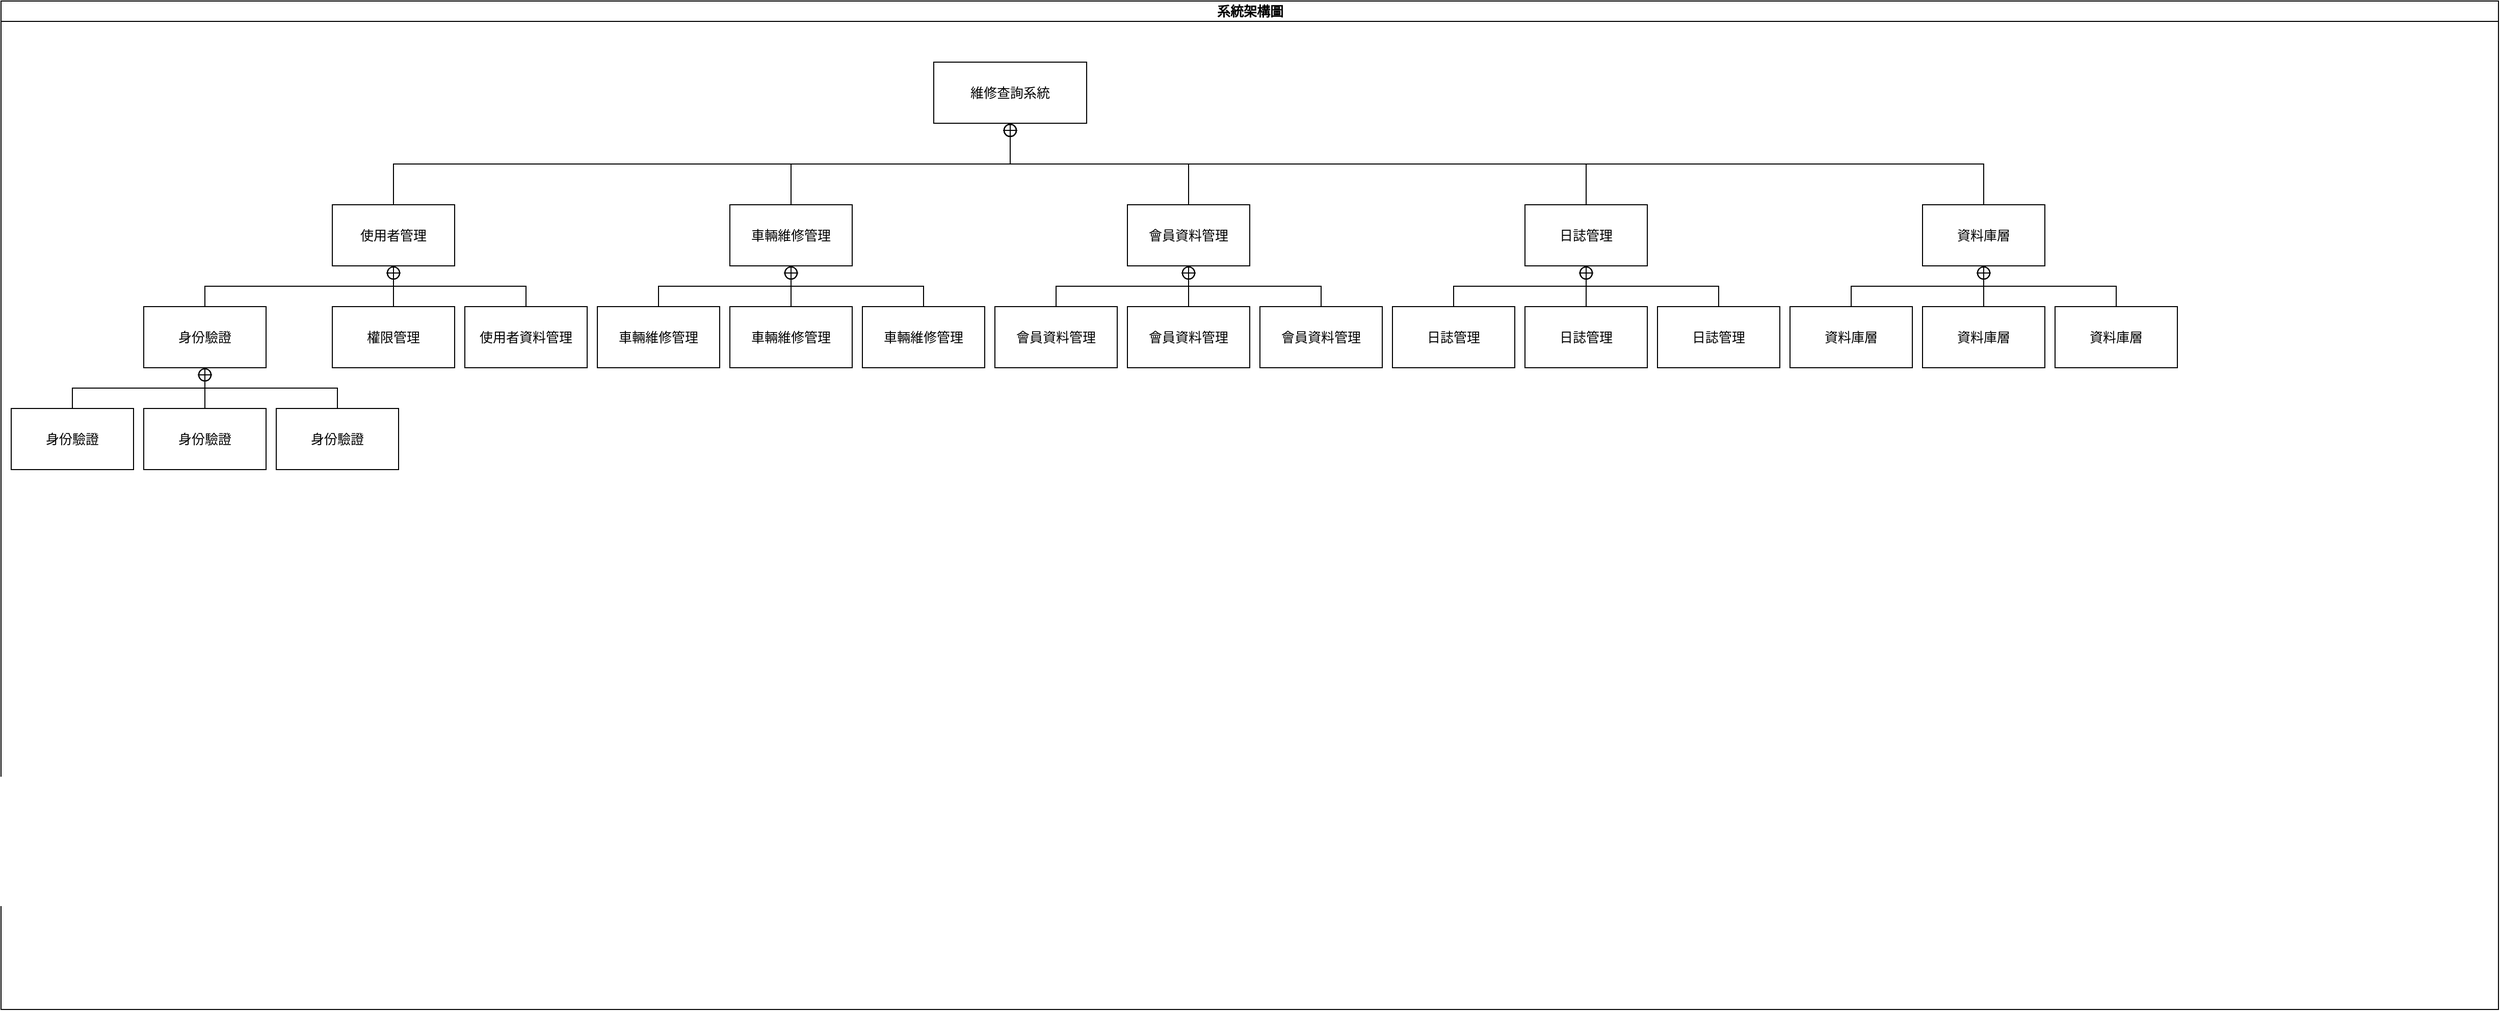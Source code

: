 <mxfile version="24.7.12">
  <diagram id="prtHgNgQTEPvFCAcTncT" name="Page-1">
    <mxGraphModel dx="1793" dy="938" grid="1" gridSize="10" guides="1" tooltips="1" connect="1" arrows="1" fold="1" page="1" pageScale="1" pageWidth="827" pageHeight="1169" math="0" shadow="0">
      <root>
        <mxCell id="0" />
        <mxCell id="1" parent="0" />
        <mxCell id="dNxyNK7c78bLwvsdeMH5-11" value="&lt;font style=&quot;vertical-align: inherit; font-size: 13px;&quot;&gt;&lt;font style=&quot;vertical-align: inherit; font-size: 13px;&quot;&gt;&lt;font style=&quot;vertical-align: inherit; font-size: 13px;&quot;&gt;&lt;font style=&quot;vertical-align: inherit; font-size: 13px;&quot;&gt;系統架構圖&lt;/font&gt;&lt;/font&gt;&lt;/font&gt;&lt;/font&gt;" style="swimlane;html=1;startSize=20;horizontal=1;containerType=tree;glass=0;fontSize=13;" parent="1" vertex="1">
          <mxGeometry x="20" y="30" width="2450" height="990" as="geometry">
            <mxRectangle x="20" y="30" width="770" height="120" as="alternateBounds" />
          </mxGeometry>
        </mxCell>
        <mxCell id="FOfV_qy8-DwzanTGBbMc-7" value="&lt;span style=&quot;font-size: 13px;&quot;&gt;&lt;font style=&quot;vertical-align: inherit; font-size: 13px;&quot;&gt;&lt;font style=&quot;vertical-align: inherit; font-size: 13px;&quot;&gt;維修查詢系統&lt;/font&gt;&lt;/font&gt;&lt;/span&gt;" style="shape=rect;html=1;whiteSpace=wrap;align=center;fontSize=13;" vertex="1" parent="dNxyNK7c78bLwvsdeMH5-11">
          <mxGeometry x="915" y="60" width="150" height="60" as="geometry" />
        </mxCell>
        <mxCell id="FOfV_qy8-DwzanTGBbMc-8" value="&lt;font style=&quot;vertical-align: inherit; font-size: 13px;&quot;&gt;&lt;font style=&quot;vertical-align: inherit; font-size: 13px;&quot;&gt;車輛維修管理&lt;/font&gt;&lt;/font&gt;" style="shape=rect;html=1;whiteSpace=wrap;align=center;fontSize=13;" vertex="1" parent="dNxyNK7c78bLwvsdeMH5-11">
          <mxGeometry x="715" y="200" width="120" height="60" as="geometry" />
        </mxCell>
        <mxCell id="FOfV_qy8-DwzanTGBbMc-9" value="會員資料管理" style="shape=rect;html=1;whiteSpace=wrap;align=center;fontSize=13;" vertex="1" parent="dNxyNK7c78bLwvsdeMH5-11">
          <mxGeometry x="1105" y="200" width="120" height="60" as="geometry" />
        </mxCell>
        <mxCell id="FOfV_qy8-DwzanTGBbMc-10" value="" style="rounded=0;html=1;labelBackgroundColor=none;endArrow=none;edgeStyle=elbowEdgeStyle;elbow=vertical;startArrow=sysMLPackCont;startSize=12;fontSize=13;" edge="1" source="FOfV_qy8-DwzanTGBbMc-7" target="FOfV_qy8-DwzanTGBbMc-8" parent="dNxyNK7c78bLwvsdeMH5-11">
          <mxGeometry relative="1" as="geometry" />
        </mxCell>
        <mxCell id="FOfV_qy8-DwzanTGBbMc-11" value="" style="rounded=0;html=1;labelBackgroundColor=none;endArrow=none;edgeStyle=elbowEdgeStyle;elbow=vertical;startArrow=sysMLPackCont;startSize=12;fontSize=13;" edge="1" source="FOfV_qy8-DwzanTGBbMc-7" target="FOfV_qy8-DwzanTGBbMc-9" parent="dNxyNK7c78bLwvsdeMH5-11">
          <mxGeometry relative="1" as="geometry" />
        </mxCell>
        <mxCell id="FOfV_qy8-DwzanTGBbMc-19" value="" style="rounded=0;html=1;labelBackgroundColor=none;endArrow=none;edgeStyle=elbowEdgeStyle;elbow=vertical;startArrow=sysMLPackCont;startSize=12;fontSize=13;" edge="1" target="FOfV_qy8-DwzanTGBbMc-20" source="FOfV_qy8-DwzanTGBbMc-7" parent="dNxyNK7c78bLwvsdeMH5-11">
          <mxGeometry relative="1" as="geometry">
            <mxPoint x="944.5" y="350" as="sourcePoint" />
          </mxGeometry>
        </mxCell>
        <mxCell id="FOfV_qy8-DwzanTGBbMc-20" value="日誌管理" style="shape=rect;html=1;whiteSpace=wrap;align=center;fontSize=13;" vertex="1" parent="dNxyNK7c78bLwvsdeMH5-11">
          <mxGeometry x="1495" y="200" width="120" height="60" as="geometry" />
        </mxCell>
        <mxCell id="FOfV_qy8-DwzanTGBbMc-21" value="" style="rounded=0;html=1;labelBackgroundColor=none;endArrow=none;edgeStyle=elbowEdgeStyle;elbow=vertical;startArrow=sysMLPackCont;startSize=12;fontSize=13;" edge="1" target="FOfV_qy8-DwzanTGBbMc-22" source="FOfV_qy8-DwzanTGBbMc-7" parent="dNxyNK7c78bLwvsdeMH5-11">
          <mxGeometry relative="1" as="geometry">
            <mxPoint x="932.5" y="130" as="sourcePoint" />
          </mxGeometry>
        </mxCell>
        <mxCell id="FOfV_qy8-DwzanTGBbMc-22" value="資料庫層" style="shape=rect;html=1;whiteSpace=wrap;align=center;fontSize=13;" vertex="1" parent="dNxyNK7c78bLwvsdeMH5-11">
          <mxGeometry x="1885" y="200" width="120" height="60" as="geometry" />
        </mxCell>
        <mxCell id="FOfV_qy8-DwzanTGBbMc-24" value="" style="rounded=0;html=1;labelBackgroundColor=none;endArrow=none;edgeStyle=elbowEdgeStyle;elbow=vertical;startArrow=sysMLPackCont;startSize=12;fontSize=13;" edge="1" target="FOfV_qy8-DwzanTGBbMc-25" source="FOfV_qy8-DwzanTGBbMc-7" parent="dNxyNK7c78bLwvsdeMH5-11">
          <mxGeometry relative="1" as="geometry">
            <mxPoint x="939" y="150" as="sourcePoint" />
          </mxGeometry>
        </mxCell>
        <mxCell id="FOfV_qy8-DwzanTGBbMc-25" value="使用者管理" style="shape=rect;html=1;whiteSpace=wrap;align=center;fontSize=13;" vertex="1" parent="dNxyNK7c78bLwvsdeMH5-11">
          <mxGeometry x="325" y="200" width="120" height="60" as="geometry" />
        </mxCell>
        <mxCell id="FOfV_qy8-DwzanTGBbMc-26" value="" style="rounded=0;html=1;labelBackgroundColor=none;endArrow=none;edgeStyle=elbowEdgeStyle;elbow=vertical;startArrow=sysMLPackCont;startSize=12;fontSize=13;" edge="1" target="FOfV_qy8-DwzanTGBbMc-27" source="FOfV_qy8-DwzanTGBbMc-25" parent="dNxyNK7c78bLwvsdeMH5-11">
          <mxGeometry relative="1" as="geometry">
            <mxPoint x="939" y="150" as="sourcePoint" />
          </mxGeometry>
        </mxCell>
        <mxCell id="FOfV_qy8-DwzanTGBbMc-27" value="權限管理" style="shape=rect;html=1;whiteSpace=wrap;align=center;fontSize=13;" vertex="1" parent="dNxyNK7c78bLwvsdeMH5-11">
          <mxGeometry x="325" y="300" width="120" height="60" as="geometry" />
        </mxCell>
        <mxCell id="FOfV_qy8-DwzanTGBbMc-28" value="" style="rounded=0;html=1;labelBackgroundColor=none;endArrow=none;edgeStyle=elbowEdgeStyle;elbow=vertical;startArrow=sysMLPackCont;startSize=12;fontSize=13;" edge="1" target="FOfV_qy8-DwzanTGBbMc-29" source="FOfV_qy8-DwzanTGBbMc-25" parent="dNxyNK7c78bLwvsdeMH5-11">
          <mxGeometry relative="1" as="geometry">
            <mxPoint x="655" y="290" as="sourcePoint" />
          </mxGeometry>
        </mxCell>
        <mxCell id="FOfV_qy8-DwzanTGBbMc-29" value=" 身份驗證" style="shape=rect;html=1;whiteSpace=wrap;align=center;fontSize=13;" vertex="1" parent="dNxyNK7c78bLwvsdeMH5-11">
          <mxGeometry x="140" y="300" width="120" height="60" as="geometry" />
        </mxCell>
        <mxCell id="FOfV_qy8-DwzanTGBbMc-30" value="" style="rounded=0;html=1;labelBackgroundColor=none;endArrow=none;edgeStyle=elbowEdgeStyle;elbow=vertical;startArrow=sysMLPackCont;startSize=12;fontSize=13;" edge="1" target="FOfV_qy8-DwzanTGBbMc-31" source="FOfV_qy8-DwzanTGBbMc-25" parent="dNxyNK7c78bLwvsdeMH5-11">
          <mxGeometry relative="1" as="geometry">
            <mxPoint x="655" y="290" as="sourcePoint" />
          </mxGeometry>
        </mxCell>
        <mxCell id="FOfV_qy8-DwzanTGBbMc-31" value="使用者資料管理" style="shape=rect;html=1;whiteSpace=wrap;align=center;fontSize=13;" vertex="1" parent="dNxyNK7c78bLwvsdeMH5-11">
          <mxGeometry x="455" y="300" width="120" height="60" as="geometry" />
        </mxCell>
        <mxCell id="FOfV_qy8-DwzanTGBbMc-32" value="" style="rounded=0;html=1;labelBackgroundColor=none;endArrow=none;edgeStyle=elbowEdgeStyle;elbow=vertical;startArrow=sysMLPackCont;startSize=12;fontSize=13;" edge="1" target="FOfV_qy8-DwzanTGBbMc-33" source="FOfV_qy8-DwzanTGBbMc-8" parent="dNxyNK7c78bLwvsdeMH5-11">
          <mxGeometry relative="1" as="geometry">
            <mxPoint x="969" y="150" as="sourcePoint" />
          </mxGeometry>
        </mxCell>
        <mxCell id="FOfV_qy8-DwzanTGBbMc-33" value="&lt;font style=&quot;vertical-align: inherit; font-size: 13px;&quot;&gt;&lt;font style=&quot;vertical-align: inherit; font-size: 13px;&quot;&gt;車輛維修管理&lt;/font&gt;&lt;/font&gt;" style="shape=rect;html=1;whiteSpace=wrap;align=center;fontSize=13;" vertex="1" parent="dNxyNK7c78bLwvsdeMH5-11">
          <mxGeometry x="715" y="300" width="120" height="60" as="geometry" />
        </mxCell>
        <mxCell id="FOfV_qy8-DwzanTGBbMc-34" value="" style="rounded=0;html=1;labelBackgroundColor=none;endArrow=none;edgeStyle=elbowEdgeStyle;elbow=vertical;startArrow=sysMLPackCont;startSize=12;fontSize=13;" edge="1" target="FOfV_qy8-DwzanTGBbMc-35" source="FOfV_qy8-DwzanTGBbMc-8" parent="dNxyNK7c78bLwvsdeMH5-11">
          <mxGeometry relative="1" as="geometry">
            <mxPoint x="795" y="290" as="sourcePoint" />
          </mxGeometry>
        </mxCell>
        <mxCell id="FOfV_qy8-DwzanTGBbMc-35" value="&lt;font style=&quot;vertical-align: inherit; font-size: 13px;&quot;&gt;&lt;font style=&quot;vertical-align: inherit; font-size: 13px;&quot;&gt;車輛維修管理&lt;/font&gt;&lt;/font&gt;" style="shape=rect;html=1;whiteSpace=wrap;align=center;fontSize=13;" vertex="1" parent="dNxyNK7c78bLwvsdeMH5-11">
          <mxGeometry x="585" y="300" width="120" height="60" as="geometry" />
        </mxCell>
        <mxCell id="FOfV_qy8-DwzanTGBbMc-36" value="" style="rounded=0;html=1;labelBackgroundColor=none;endArrow=none;edgeStyle=elbowEdgeStyle;elbow=vertical;startArrow=sysMLPackCont;startSize=12;fontSize=13;" edge="1" target="FOfV_qy8-DwzanTGBbMc-37" source="FOfV_qy8-DwzanTGBbMc-8" parent="dNxyNK7c78bLwvsdeMH5-11">
          <mxGeometry relative="1" as="geometry">
            <mxPoint x="795" y="290" as="sourcePoint" />
          </mxGeometry>
        </mxCell>
        <mxCell id="FOfV_qy8-DwzanTGBbMc-37" value="&lt;font style=&quot;vertical-align: inherit; font-size: 13px;&quot;&gt;&lt;font style=&quot;vertical-align: inherit; font-size: 13px;&quot;&gt;車輛維修管理&lt;/font&gt;&lt;/font&gt;" style="shape=rect;html=1;whiteSpace=wrap;align=center;fontSize=13;" vertex="1" parent="dNxyNK7c78bLwvsdeMH5-11">
          <mxGeometry x="845" y="300" width="120" height="60" as="geometry" />
        </mxCell>
        <mxCell id="FOfV_qy8-DwzanTGBbMc-38" value="" style="rounded=0;html=1;labelBackgroundColor=none;endArrow=none;edgeStyle=elbowEdgeStyle;elbow=vertical;startArrow=sysMLPackCont;startSize=12;fontSize=13;" edge="1" target="FOfV_qy8-DwzanTGBbMc-39" source="FOfV_qy8-DwzanTGBbMc-9" parent="dNxyNK7c78bLwvsdeMH5-11">
          <mxGeometry relative="1" as="geometry">
            <mxPoint x="1010" y="150" as="sourcePoint" />
          </mxGeometry>
        </mxCell>
        <mxCell id="FOfV_qy8-DwzanTGBbMc-39" value="會員資料管理" style="shape=rect;html=1;whiteSpace=wrap;align=center;fontSize=13;" vertex="1" parent="dNxyNK7c78bLwvsdeMH5-11">
          <mxGeometry x="1105" y="300" width="120" height="60" as="geometry" />
        </mxCell>
        <mxCell id="FOfV_qy8-DwzanTGBbMc-40" value="" style="rounded=0;html=1;labelBackgroundColor=none;endArrow=none;edgeStyle=elbowEdgeStyle;elbow=vertical;startArrow=sysMLPackCont;startSize=12;fontSize=13;" edge="1" target="FOfV_qy8-DwzanTGBbMc-41" source="FOfV_qy8-DwzanTGBbMc-9" parent="dNxyNK7c78bLwvsdeMH5-11">
          <mxGeometry relative="1" as="geometry">
            <mxPoint x="1095" y="290" as="sourcePoint" />
          </mxGeometry>
        </mxCell>
        <mxCell id="FOfV_qy8-DwzanTGBbMc-41" value="會員資料管理" style="shape=rect;html=1;whiteSpace=wrap;align=center;fontSize=13;" vertex="1" parent="dNxyNK7c78bLwvsdeMH5-11">
          <mxGeometry x="975" y="300" width="120" height="60" as="geometry" />
        </mxCell>
        <mxCell id="FOfV_qy8-DwzanTGBbMc-42" value="" style="rounded=0;html=1;labelBackgroundColor=none;endArrow=none;edgeStyle=elbowEdgeStyle;elbow=vertical;startArrow=sysMLPackCont;startSize=12;fontSize=13;" edge="1" target="FOfV_qy8-DwzanTGBbMc-43" source="FOfV_qy8-DwzanTGBbMc-9" parent="dNxyNK7c78bLwvsdeMH5-11">
          <mxGeometry relative="1" as="geometry">
            <mxPoint x="1095" y="290" as="sourcePoint" />
          </mxGeometry>
        </mxCell>
        <mxCell id="FOfV_qy8-DwzanTGBbMc-43" value="會員資料管理" style="shape=rect;html=1;whiteSpace=wrap;align=center;fontSize=13;" vertex="1" parent="dNxyNK7c78bLwvsdeMH5-11">
          <mxGeometry x="1235" y="300" width="120" height="60" as="geometry" />
        </mxCell>
        <mxCell id="FOfV_qy8-DwzanTGBbMc-45" value="" style="rounded=0;html=1;labelBackgroundColor=none;endArrow=none;edgeStyle=elbowEdgeStyle;elbow=vertical;startArrow=sysMLPackCont;startSize=12;fontSize=13;" edge="1" target="FOfV_qy8-DwzanTGBbMc-46" source="FOfV_qy8-DwzanTGBbMc-20" parent="dNxyNK7c78bLwvsdeMH5-11">
          <mxGeometry relative="1" as="geometry">
            <mxPoint x="1010" y="150" as="sourcePoint" />
          </mxGeometry>
        </mxCell>
        <mxCell id="FOfV_qy8-DwzanTGBbMc-46" value="日誌管理" style="shape=rect;html=1;whiteSpace=wrap;align=center;fontSize=13;" vertex="1" parent="dNxyNK7c78bLwvsdeMH5-11">
          <mxGeometry x="1495" y="300" width="120" height="60" as="geometry" />
        </mxCell>
        <mxCell id="FOfV_qy8-DwzanTGBbMc-47" value="" style="rounded=0;html=1;labelBackgroundColor=none;endArrow=none;edgeStyle=elbowEdgeStyle;elbow=vertical;startArrow=sysMLPackCont;startSize=12;fontSize=13;" edge="1" target="FOfV_qy8-DwzanTGBbMc-48" source="FOfV_qy8-DwzanTGBbMc-20" parent="dNxyNK7c78bLwvsdeMH5-11">
          <mxGeometry relative="1" as="geometry">
            <mxPoint x="1555" y="290" as="sourcePoint" />
          </mxGeometry>
        </mxCell>
        <mxCell id="FOfV_qy8-DwzanTGBbMc-48" value="日誌管理" style="shape=rect;html=1;whiteSpace=wrap;align=center;fontSize=13;" vertex="1" parent="dNxyNK7c78bLwvsdeMH5-11">
          <mxGeometry x="1365" y="300" width="120" height="60" as="geometry" />
        </mxCell>
        <mxCell id="FOfV_qy8-DwzanTGBbMc-49" value="" style="rounded=0;html=1;labelBackgroundColor=none;endArrow=none;edgeStyle=elbowEdgeStyle;elbow=vertical;startArrow=sysMLPackCont;startSize=12;fontSize=13;" edge="1" target="FOfV_qy8-DwzanTGBbMc-50" source="FOfV_qy8-DwzanTGBbMc-20" parent="dNxyNK7c78bLwvsdeMH5-11">
          <mxGeometry relative="1" as="geometry">
            <mxPoint x="1555" y="290" as="sourcePoint" />
          </mxGeometry>
        </mxCell>
        <mxCell id="FOfV_qy8-DwzanTGBbMc-50" value="日誌管理" style="shape=rect;html=1;whiteSpace=wrap;align=center;fontSize=13;" vertex="1" parent="dNxyNK7c78bLwvsdeMH5-11">
          <mxGeometry x="1625" y="300" width="120" height="60" as="geometry" />
        </mxCell>
        <mxCell id="FOfV_qy8-DwzanTGBbMc-51" value="" style="rounded=0;html=1;labelBackgroundColor=none;endArrow=none;edgeStyle=elbowEdgeStyle;elbow=vertical;startArrow=sysMLPackCont;startSize=12;fontSize=13;" edge="1" target="FOfV_qy8-DwzanTGBbMc-52" source="FOfV_qy8-DwzanTGBbMc-22" parent="dNxyNK7c78bLwvsdeMH5-11">
          <mxGeometry relative="1" as="geometry">
            <mxPoint x="1010" y="150" as="sourcePoint" />
          </mxGeometry>
        </mxCell>
        <mxCell id="FOfV_qy8-DwzanTGBbMc-52" value="資料庫層" style="shape=rect;html=1;whiteSpace=wrap;align=center;fontSize=13;" vertex="1" parent="dNxyNK7c78bLwvsdeMH5-11">
          <mxGeometry x="1885" y="300" width="120" height="60" as="geometry" />
        </mxCell>
        <mxCell id="FOfV_qy8-DwzanTGBbMc-53" value="" style="rounded=0;html=1;labelBackgroundColor=none;endArrow=none;edgeStyle=elbowEdgeStyle;elbow=vertical;startArrow=sysMLPackCont;startSize=12;fontSize=13;" edge="1" target="FOfV_qy8-DwzanTGBbMc-54" source="FOfV_qy8-DwzanTGBbMc-22" parent="dNxyNK7c78bLwvsdeMH5-11">
          <mxGeometry relative="1" as="geometry">
            <mxPoint x="1945" y="290" as="sourcePoint" />
          </mxGeometry>
        </mxCell>
        <mxCell id="FOfV_qy8-DwzanTGBbMc-54" value="資料庫層" style="shape=rect;html=1;whiteSpace=wrap;align=center;fontSize=13;" vertex="1" parent="dNxyNK7c78bLwvsdeMH5-11">
          <mxGeometry x="1755" y="300" width="120" height="60" as="geometry" />
        </mxCell>
        <mxCell id="FOfV_qy8-DwzanTGBbMc-55" value="" style="rounded=0;html=1;labelBackgroundColor=none;endArrow=none;edgeStyle=elbowEdgeStyle;elbow=vertical;startArrow=sysMLPackCont;startSize=12;fontSize=13;" edge="1" target="FOfV_qy8-DwzanTGBbMc-56" source="FOfV_qy8-DwzanTGBbMc-22" parent="dNxyNK7c78bLwvsdeMH5-11">
          <mxGeometry relative="1" as="geometry">
            <mxPoint x="1945" y="290" as="sourcePoint" />
          </mxGeometry>
        </mxCell>
        <mxCell id="FOfV_qy8-DwzanTGBbMc-56" value="資料庫層" style="shape=rect;html=1;whiteSpace=wrap;align=center;fontSize=13;" vertex="1" parent="dNxyNK7c78bLwvsdeMH5-11">
          <mxGeometry x="2015" y="300" width="120" height="60" as="geometry" />
        </mxCell>
        <mxCell id="FOfV_qy8-DwzanTGBbMc-57" value="" style="rounded=0;html=1;labelBackgroundColor=none;endArrow=none;edgeStyle=elbowEdgeStyle;elbow=vertical;startArrow=sysMLPackCont;startSize=12;fontSize=13;" edge="1" target="FOfV_qy8-DwzanTGBbMc-58" source="FOfV_qy8-DwzanTGBbMc-29" parent="dNxyNK7c78bLwvsdeMH5-11">
          <mxGeometry relative="1" as="geometry">
            <mxPoint x="405" y="290" as="sourcePoint" />
          </mxGeometry>
        </mxCell>
        <mxCell id="FOfV_qy8-DwzanTGBbMc-58" value=" 身份驗證" style="shape=rect;html=1;whiteSpace=wrap;align=center;fontSize=13;" vertex="1" parent="dNxyNK7c78bLwvsdeMH5-11">
          <mxGeometry x="140" y="400" width="120" height="60" as="geometry" />
        </mxCell>
        <mxCell id="FOfV_qy8-DwzanTGBbMc-59" value="" style="rounded=0;html=1;labelBackgroundColor=none;endArrow=none;edgeStyle=elbowEdgeStyle;elbow=vertical;startArrow=sysMLPackCont;startSize=12;fontSize=13;" edge="1" target="FOfV_qy8-DwzanTGBbMc-60" source="FOfV_qy8-DwzanTGBbMc-29" parent="dNxyNK7c78bLwvsdeMH5-11">
          <mxGeometry relative="1" as="geometry">
            <mxPoint x="275" y="390" as="sourcePoint" />
          </mxGeometry>
        </mxCell>
        <mxCell id="FOfV_qy8-DwzanTGBbMc-60" value=" 身份驗證" style="shape=rect;html=1;whiteSpace=wrap;align=center;fontSize=13;" vertex="1" parent="dNxyNK7c78bLwvsdeMH5-11">
          <mxGeometry x="270" y="400" width="120" height="60" as="geometry" />
        </mxCell>
        <mxCell id="FOfV_qy8-DwzanTGBbMc-61" value="" style="rounded=0;html=1;labelBackgroundColor=none;endArrow=none;edgeStyle=elbowEdgeStyle;elbow=vertical;startArrow=sysMLPackCont;startSize=12;fontSize=13;" edge="1" target="FOfV_qy8-DwzanTGBbMc-62" source="FOfV_qy8-DwzanTGBbMc-29" parent="dNxyNK7c78bLwvsdeMH5-11">
          <mxGeometry relative="1" as="geometry">
            <mxPoint x="275" y="390" as="sourcePoint" />
          </mxGeometry>
        </mxCell>
        <mxCell id="FOfV_qy8-DwzanTGBbMc-62" value=" 身份驗證" style="shape=rect;html=1;whiteSpace=wrap;align=center;fontSize=13;" vertex="1" parent="dNxyNK7c78bLwvsdeMH5-11">
          <mxGeometry x="10" y="400" width="120" height="60" as="geometry" />
        </mxCell>
      </root>
    </mxGraphModel>
  </diagram>
</mxfile>
